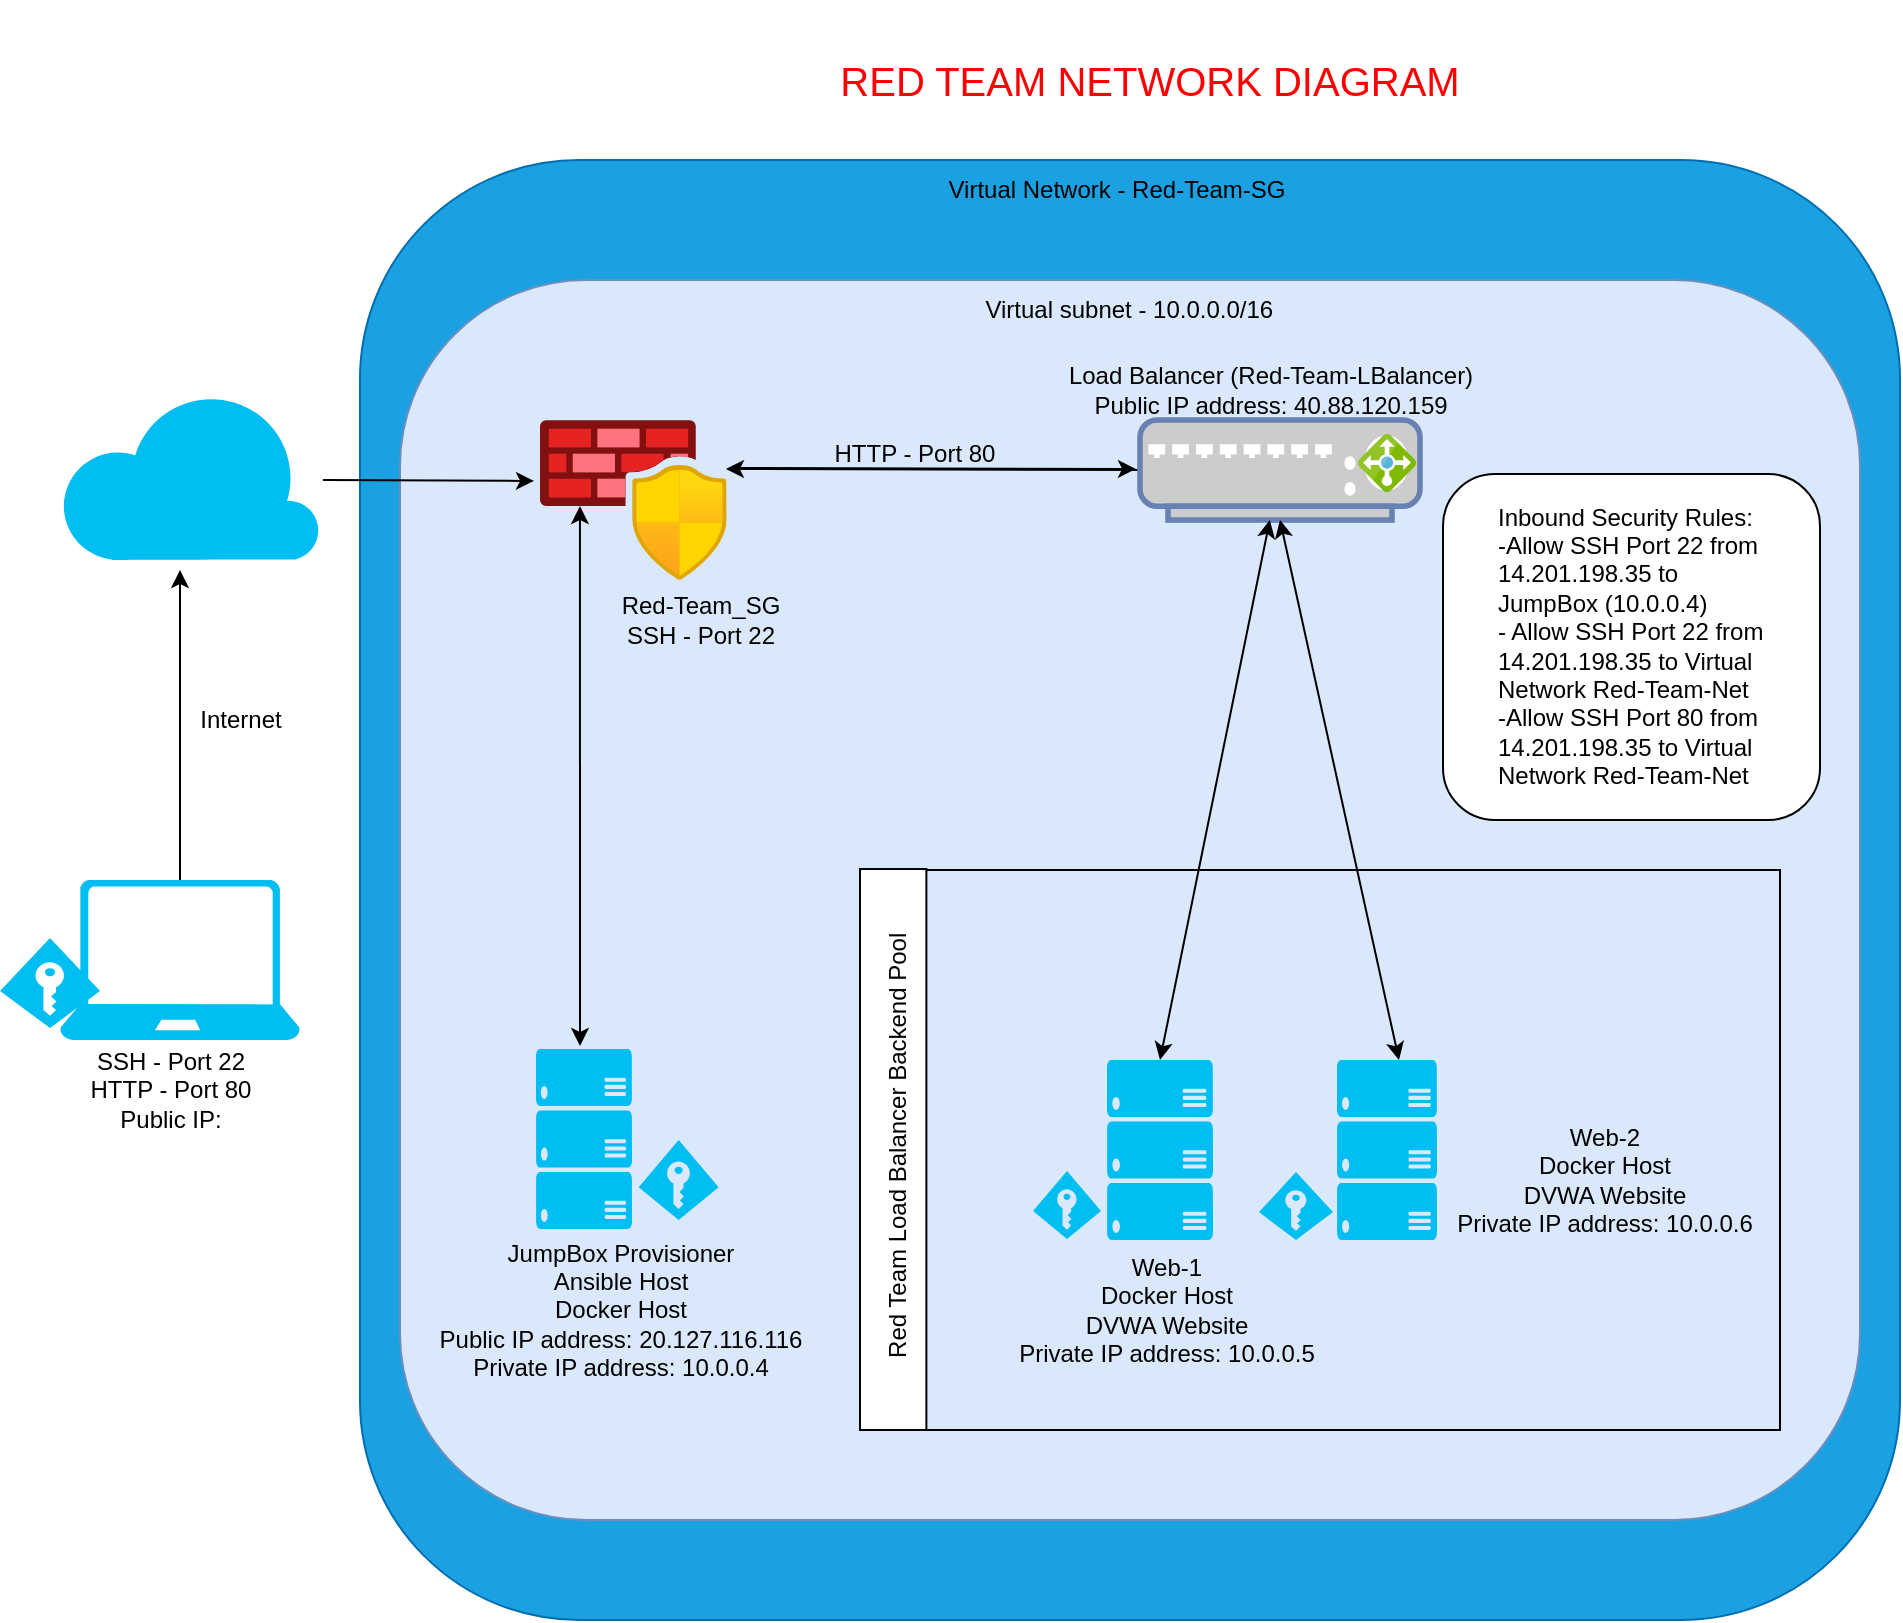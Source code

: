 <mxfile version="16.6.6" type="device"><diagram name="Page-1" id="55a83fd1-7818-8e21-69c5-c3457e3827bb"><mxGraphModel dx="1266" dy="697" grid="1" gridSize="10" guides="1" tooltips="1" connect="1" arrows="1" fold="1" page="1" pageScale="1" pageWidth="1100" pageHeight="850" background="none" math="0" shadow="0"><root><mxCell id="0"/><mxCell id="1" parent="0"/><mxCell id="6diGcPCssmqeltpl8ys3-54" value="" style="rounded=1;whiteSpace=wrap;html=1;fontSize=12;fillColor=#1ba1e2;fontColor=#ffffff;strokeColor=#006EAF;" vertex="1" parent="1"><mxGeometry x="270" y="310" width="770" height="730" as="geometry"/></mxCell><mxCell id="6diGcPCssmqeltpl8ys3-51" value="" style="rounded=1;whiteSpace=wrap;html=1;fontSize=12;fillColor=#dae8fc;strokeColor=#6c8ebf;" vertex="1" parent="1"><mxGeometry x="290" y="370" width="730" height="620" as="geometry"/></mxCell><mxCell id="6diGcPCssmqeltpl8ys3-7" style="edgeStyle=none;rounded=0;orthogonalLoop=1;jettySize=auto;html=1;exitX=0.5;exitY=0;exitDx=0;exitDy=0;exitPerimeter=0;entryX=0.5;entryY=1;entryDx=0;entryDy=0;fontSize=12;" edge="1" parent="1" source="6diGcPCssmqeltpl8ys3-3"><mxGeometry relative="1" as="geometry"><mxPoint x="180" y="515" as="targetPoint"/></mxGeometry></mxCell><mxCell id="6diGcPCssmqeltpl8ys3-3" value="" style="verticalLabelPosition=bottom;html=1;verticalAlign=top;align=center;strokeColor=none;fillColor=#00BEF2;shape=mxgraph.azure.laptop;pointerEvents=1;" vertex="1" parent="1"><mxGeometry x="120" y="670" width="120" height="80" as="geometry"/></mxCell><mxCell id="6diGcPCssmqeltpl8ys3-5" value="SSH - Port 22&lt;br&gt;HTTP - Port 80&lt;br&gt;Public IP:" style="text;html=1;align=center;verticalAlign=middle;resizable=0;points=[];autosize=1;strokeColor=none;fillColor=none;" vertex="1" parent="1"><mxGeometry x="125" y="750" width="100" height="50" as="geometry"/></mxCell><mxCell id="6diGcPCssmqeltpl8ys3-10" style="edgeStyle=none;rounded=0;orthogonalLoop=1;jettySize=auto;html=1;exitX=1;exitY=0.5;exitDx=0;exitDy=0;entryX=-0.032;entryY=0.381;entryDx=0;entryDy=0;entryPerimeter=0;fontSize=12;" edge="1" parent="1" target="6diGcPCssmqeltpl8ys3-9"><mxGeometry relative="1" as="geometry"><mxPoint x="251.43" y="470" as="sourcePoint"/></mxGeometry></mxCell><mxCell id="6diGcPCssmqeltpl8ys3-24" style="edgeStyle=none;rounded=0;orthogonalLoop=1;jettySize=auto;html=1;entryX=-0.043;entryY=0.131;entryDx=0;entryDy=0;entryPerimeter=0;fontSize=12;" edge="1" parent="1"><mxGeometry relative="1" as="geometry"><mxPoint x="460" y="464" as="sourcePoint"/><mxPoint x="657.987" y="464.48" as="targetPoint"/></mxGeometry></mxCell><mxCell id="6diGcPCssmqeltpl8ys3-8" value="Internet" style="text;html=1;align=center;verticalAlign=middle;resizable=0;points=[];autosize=1;strokeColor=none;fillColor=none;fontSize=12;" vertex="1" parent="1"><mxGeometry x="180" y="580" width="60" height="20" as="geometry"/></mxCell><mxCell id="6diGcPCssmqeltpl8ys3-9" value="" style="aspect=fixed;html=1;points=[];align=center;image;fontSize=12;image=img/lib/azure2/networking/Azure_Firewall_Manager.svg;" vertex="1" parent="1"><mxGeometry x="360" y="440" width="93.33" height="80" as="geometry"/></mxCell><mxCell id="6diGcPCssmqeltpl8ys3-13" value="JumpBox Provisioner&lt;br&gt;Ansible Host&lt;br&gt;Docker Host&lt;br&gt;Public IP address: 20.127.116.116&lt;br&gt;Private IP address: 10.0.0.4&lt;br&gt;" style="text;html=1;align=center;verticalAlign=middle;resizable=0;points=[];autosize=1;strokeColor=none;fillColor=none;fontSize=12;" vertex="1" parent="1"><mxGeometry x="300" y="844.5" width="200" height="80" as="geometry"/></mxCell><mxCell id="6diGcPCssmqeltpl8ys3-17" value="Red-Team_SG&lt;br&gt;SSH - Port 22" style="text;html=1;align=center;verticalAlign=middle;resizable=0;points=[];autosize=1;strokeColor=none;fillColor=none;fontSize=12;" vertex="1" parent="1"><mxGeometry x="390" y="525" width="100" height="30" as="geometry"/></mxCell><mxCell id="6diGcPCssmqeltpl8ys3-23" style="edgeStyle=none;rounded=0;orthogonalLoop=1;jettySize=auto;html=1;exitX=0;exitY=0.5;exitDx=0;exitDy=0;exitPerimeter=0;entryX=0.996;entryY=0.306;entryDx=0;entryDy=0;entryPerimeter=0;fontSize=12;" edge="1" parent="1" source="6diGcPCssmqeltpl8ys3-20" target="6diGcPCssmqeltpl8ys3-9"><mxGeometry relative="1" as="geometry"/></mxCell><mxCell id="6diGcPCssmqeltpl8ys3-20" value="" style="fontColor=#0066CC;verticalAlign=top;verticalLabelPosition=bottom;labelPosition=center;align=center;html=1;outlineConnect=0;fillColor=#CCCCCC;strokeColor=#6881B3;gradientColor=none;gradientDirection=north;strokeWidth=2;shape=mxgraph.networks.load_balancer;fontSize=12;" vertex="1" parent="1"><mxGeometry x="660" y="440" width="140" height="50" as="geometry"/></mxCell><mxCell id="6diGcPCssmqeltpl8ys3-21" value="" style="sketch=0;aspect=fixed;html=1;points=[];align=center;image;fontSize=12;image=img/lib/mscae/Load_Balancer_feature.svg;" vertex="1" parent="1"><mxGeometry x="769" y="447" width="29" height="29" as="geometry"/></mxCell><mxCell id="6diGcPCssmqeltpl8ys3-22" value="Load Balancer (Red-Team-LBalancer)&lt;br&gt;Public IP address: 40.88.120.159" style="text;html=1;align=center;verticalAlign=middle;resizable=0;points=[];autosize=1;strokeColor=none;fillColor=none;fontSize=12;" vertex="1" parent="1"><mxGeometry x="615" y="410" width="220" height="30" as="geometry"/></mxCell><mxCell id="6diGcPCssmqeltpl8ys3-25" value="HTTP - Port 80" style="text;html=1;align=center;verticalAlign=middle;resizable=0;points=[];autosize=1;strokeColor=none;fillColor=none;fontSize=12;" vertex="1" parent="1"><mxGeometry x="497" y="447" width="100" height="20" as="geometry"/></mxCell><mxCell id="6diGcPCssmqeltpl8ys3-27" value="" style="verticalLabelPosition=bottom;html=1;verticalAlign=top;align=center;strokeColor=none;fillColor=#00BEF2;shape=mxgraph.azure.cloud;fontSize=12;" vertex="1" parent="1"><mxGeometry x="120" y="425" width="130" height="85" as="geometry"/></mxCell><mxCell id="6diGcPCssmqeltpl8ys3-29" value="" style="verticalLabelPosition=bottom;html=1;verticalAlign=top;align=center;strokeColor=none;fillColor=#00BEF2;shape=mxgraph.azure.server_rack;fontSize=12;" vertex="1" parent="1"><mxGeometry x="643.5" y="760" width="53" height="90" as="geometry"/></mxCell><mxCell id="6diGcPCssmqeltpl8ys3-30" value="" style="verticalLabelPosition=bottom;html=1;verticalAlign=top;align=center;strokeColor=none;fillColor=#00BEF2;shape=mxgraph.azure.server_rack;fontSize=12;" vertex="1" parent="1"><mxGeometry x="758.5" y="760" width="50" height="90" as="geometry"/></mxCell><mxCell id="6diGcPCssmqeltpl8ys3-32" value="" style="verticalLabelPosition=bottom;html=1;verticalAlign=top;align=center;strokeColor=none;fillColor=#00BEF2;shape=mxgraph.azure.server_rack;fontSize=12;" vertex="1" parent="1"><mxGeometry x="358" y="754.5" width="48" height="90" as="geometry"/></mxCell><mxCell id="6diGcPCssmqeltpl8ys3-33" value="" style="verticalLabelPosition=bottom;html=1;verticalAlign=top;align=center;strokeColor=none;fillColor=#00BEF2;shape=mxgraph.azure.access_control;fontSize=12;" vertex="1" parent="1"><mxGeometry x="90" y="699" width="50" height="45" as="geometry"/></mxCell><mxCell id="6diGcPCssmqeltpl8ys3-34" value="" style="verticalLabelPosition=bottom;html=1;verticalAlign=top;align=center;strokeColor=none;fillColor=#00BEF2;shape=mxgraph.azure.access_control;fontSize=12;" vertex="1" parent="1"><mxGeometry x="409.33" y="800" width="40" height="40" as="geometry"/></mxCell><mxCell id="6diGcPCssmqeltpl8ys3-35" value="" style="verticalLabelPosition=bottom;html=1;verticalAlign=top;align=center;strokeColor=none;fillColor=#00BEF2;shape=mxgraph.azure.access_control;fontSize=12;" vertex="1" parent="1"><mxGeometry x="606.5" y="815.5" width="34" height="34" as="geometry"/></mxCell><mxCell id="6diGcPCssmqeltpl8ys3-36" value="" style="verticalLabelPosition=bottom;html=1;verticalAlign=top;align=center;strokeColor=none;fillColor=#00BEF2;shape=mxgraph.azure.access_control;fontSize=12;" vertex="1" parent="1"><mxGeometry x="719.5" y="816" width="37" height="34" as="geometry"/></mxCell><mxCell id="6diGcPCssmqeltpl8ys3-38" value="Web-1&lt;br&gt;Docker Host&lt;br&gt;DVWA Website&lt;br&gt;Private IP address: 10.0.0.5" style="text;html=1;align=center;verticalAlign=middle;resizable=0;points=[];autosize=1;strokeColor=none;fillColor=none;fontSize=12;" vertex="1" parent="1"><mxGeometry x="593" y="854.5" width="160" height="60" as="geometry"/></mxCell><mxCell id="6diGcPCssmqeltpl8ys3-39" value="Web-2&lt;br&gt;Docker Host&lt;br&gt;DVWA Website&lt;br&gt;Private IP address: 10.0.0.6" style="text;html=1;align=center;verticalAlign=middle;resizable=0;points=[];autosize=1;strokeColor=none;fillColor=none;fontSize=12;" vertex="1" parent="1"><mxGeometry x="811.5" y="789.5" width="160" height="60" as="geometry"/></mxCell><mxCell id="6diGcPCssmqeltpl8ys3-40" value="" style="endArrow=classic;startArrow=classic;html=1;rounded=0;fontSize=12;exitX=0.5;exitY=0;exitDx=0;exitDy=0;exitPerimeter=0;" edge="1" parent="1" source="6diGcPCssmqeltpl8ys3-29" target="6diGcPCssmqeltpl8ys3-20"><mxGeometry width="50" height="50" relative="1" as="geometry"><mxPoint x="640" y="760" as="sourcePoint"/><mxPoint x="660" y="690" as="targetPoint"/></mxGeometry></mxCell><mxCell id="6diGcPCssmqeltpl8ys3-41" value="" style="endArrow=classic;startArrow=classic;html=1;rounded=0;fontSize=12;exitX=0.5;exitY=1;exitDx=0;exitDy=0;exitPerimeter=0;" edge="1" parent="1" source="6diGcPCssmqeltpl8ys3-20"><mxGeometry width="50" height="50" relative="1" as="geometry"><mxPoint x="719.5" y="710" as="sourcePoint"/><mxPoint x="789.5" y="760" as="targetPoint"/></mxGeometry></mxCell><mxCell id="6diGcPCssmqeltpl8ys3-46" value="Horizontal Container" style="swimlane;horizontal=0;fontSize=12;" vertex="1" parent="1"><mxGeometry x="520" y="665" width="460" height="280" as="geometry"><mxRectangle x="520" y="660" width="30" height="140" as="alternateBounds"/></mxGeometry></mxCell><mxCell id="6diGcPCssmqeltpl8ys3-47" value="" style="rounded=0;whiteSpace=wrap;html=1;fontSize=12;rotation=90;" vertex="1" parent="6diGcPCssmqeltpl8ys3-46"><mxGeometry x="-123.65" y="123.16" width="280.49" height="33.19" as="geometry"/></mxCell><mxCell id="6diGcPCssmqeltpl8ys3-48" value="Red Team Load Balancer Backend Pool&amp;nbsp;" style="text;html=1;strokeColor=none;fillColor=none;align=center;verticalAlign=middle;whiteSpace=wrap;rounded=0;fontSize=12;rotation=-90;" vertex="1" parent="1"><mxGeometry x="379" y="786" width="320" height="30" as="geometry"/></mxCell><mxCell id="6diGcPCssmqeltpl8ys3-50" value="" style="endArrow=classic;startArrow=classic;html=1;rounded=0;fontSize=12;entryX=0.214;entryY=0.375;entryDx=0;entryDy=0;entryPerimeter=0;" edge="1" parent="1"><mxGeometry width="50" height="50" relative="1" as="geometry"><mxPoint x="380" y="753" as="sourcePoint"/><mxPoint x="379.973" y="483" as="targetPoint"/></mxGeometry></mxCell><mxCell id="6diGcPCssmqeltpl8ys3-52" value="&amp;nbsp;Virtual subnet - 10.0.0.0/16" style="text;html=1;strokeColor=none;fillColor=none;align=center;verticalAlign=middle;whiteSpace=wrap;rounded=0;fontSize=12;" vertex="1" parent="1"><mxGeometry x="553" y="370" width="200" height="30" as="geometry"/></mxCell><mxCell id="6diGcPCssmqeltpl8ys3-55" value="Virtual Network - Red-Team-SG" style="text;html=1;strokeColor=none;fillColor=none;align=center;verticalAlign=middle;whiteSpace=wrap;rounded=0;fontSize=12;" vertex="1" parent="1"><mxGeometry x="542.5" y="310" width="210.5" height="30" as="geometry"/></mxCell><mxCell id="6diGcPCssmqeltpl8ys3-56" value="&lt;font style=&quot;font-size: 20px&quot; color=&quot;#ff0000&quot;&gt;RED TEAM NETWORK DIAGRAM&lt;/font&gt;" style="text;html=1;strokeColor=none;fillColor=none;align=center;verticalAlign=middle;whiteSpace=wrap;rounded=0;fontSize=12;" vertex="1" parent="1"><mxGeometry x="490" y="230" width="350" height="80" as="geometry"/></mxCell><mxCell id="6diGcPCssmqeltpl8ys3-58" value="" style="rounded=1;whiteSpace=wrap;html=1;fontSize=12;" vertex="1" parent="1"><mxGeometry x="811.5" y="467" width="188.5" height="173" as="geometry"/></mxCell><mxCell id="6diGcPCssmqeltpl8ys3-59" value="Inbound Security Rules:&lt;br&gt;-Allow SSH Port 22 from 14.201.198.35 to JumpBox (10.0.0.4)&lt;br&gt;- Allow SSH Port 22 from 14.201.198.35 to Virtual Network Red-Team-Net&lt;br&gt;-Allow SSH Port 80 from 14.201.198.35 to Virtual Network Red-Team-Net" style="text;html=1;strokeColor=none;fillColor=none;align=left;verticalAlign=middle;whiteSpace=wrap;rounded=0;fontSize=12;" vertex="1" parent="1"><mxGeometry x="837" y="538" width="140" height="30" as="geometry"/></mxCell></root></mxGraphModel></diagram></mxfile>